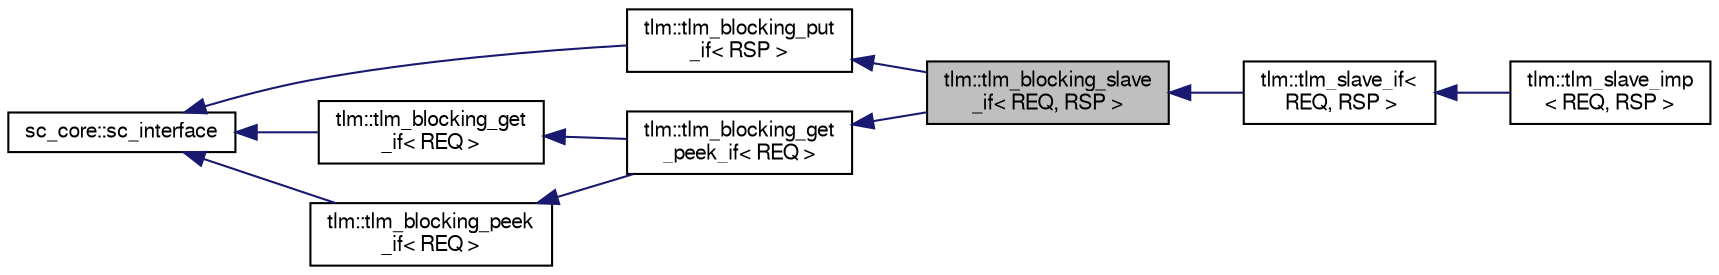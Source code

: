 digraph "tlm::tlm_blocking_slave_if&lt; REQ, RSP &gt;"
{
  edge [fontname="FreeSans",fontsize="10",labelfontname="FreeSans",labelfontsize="10"];
  node [fontname="FreeSans",fontsize="10",shape=record];
  rankdir="LR";
  Node0 [label="tlm::tlm_blocking_slave\l_if\< REQ, RSP \>",height=0.2,width=0.4,color="black", fillcolor="grey75", style="filled", fontcolor="black"];
  Node1 -> Node0 [dir="back",color="midnightblue",fontsize="10",style="solid",fontname="FreeSans"];
  Node1 [label="tlm::tlm_blocking_put\l_if\< RSP \>",height=0.2,width=0.4,color="black", fillcolor="white", style="filled",URL="$a02279.html"];
  Node2 -> Node1 [dir="back",color="midnightblue",fontsize="10",style="solid",fontname="FreeSans"];
  Node2 [label="sc_core::sc_interface",height=0.2,width=0.4,color="black", fillcolor="white", style="filled",URL="/mnt/c/Users/fangk/Documents/hdl-playground/lib/systemc-2.3.3/objdir/docs/sysc/doxygen/systemc.tag$a01196.html"];
  Node3 -> Node0 [dir="back",color="midnightblue",fontsize="10",style="solid",fontname="FreeSans"];
  Node3 [label="tlm::tlm_blocking_get\l_peek_if\< REQ \>",height=0.2,width=0.4,color="black", fillcolor="white", style="filled",URL="$a02311.html"];
  Node4 -> Node3 [dir="back",color="midnightblue",fontsize="10",style="solid",fontname="FreeSans"];
  Node4 [label="tlm::tlm_blocking_get\l_if\< REQ \>",height=0.2,width=0.4,color="black", fillcolor="white", style="filled",URL="$a02275.html"];
  Node2 -> Node4 [dir="back",color="midnightblue",fontsize="10",style="solid",fontname="FreeSans"];
  Node5 -> Node3 [dir="back",color="midnightblue",fontsize="10",style="solid",fontname="FreeSans"];
  Node5 [label="tlm::tlm_blocking_peek\l_if\< REQ \>",height=0.2,width=0.4,color="black", fillcolor="white", style="filled",URL="$a02299.html"];
  Node2 -> Node5 [dir="back",color="midnightblue",fontsize="10",style="solid",fontname="FreeSans"];
  Node0 -> Node6 [dir="back",color="midnightblue",fontsize="10",style="solid",fontname="FreeSans"];
  Node6 [label="tlm::tlm_slave_if\<\l REQ, RSP \>",height=0.2,width=0.4,color="black", fillcolor="white", style="filled",URL="$a02359.html"];
  Node6 -> Node7 [dir="back",color="midnightblue",fontsize="10",style="solid",fontname="FreeSans"];
  Node7 [label="tlm::tlm_slave_imp\l\< REQ, RSP \>",height=0.2,width=0.4,color="black", fillcolor="white", style="filled",URL="$a02391.html"];
}
